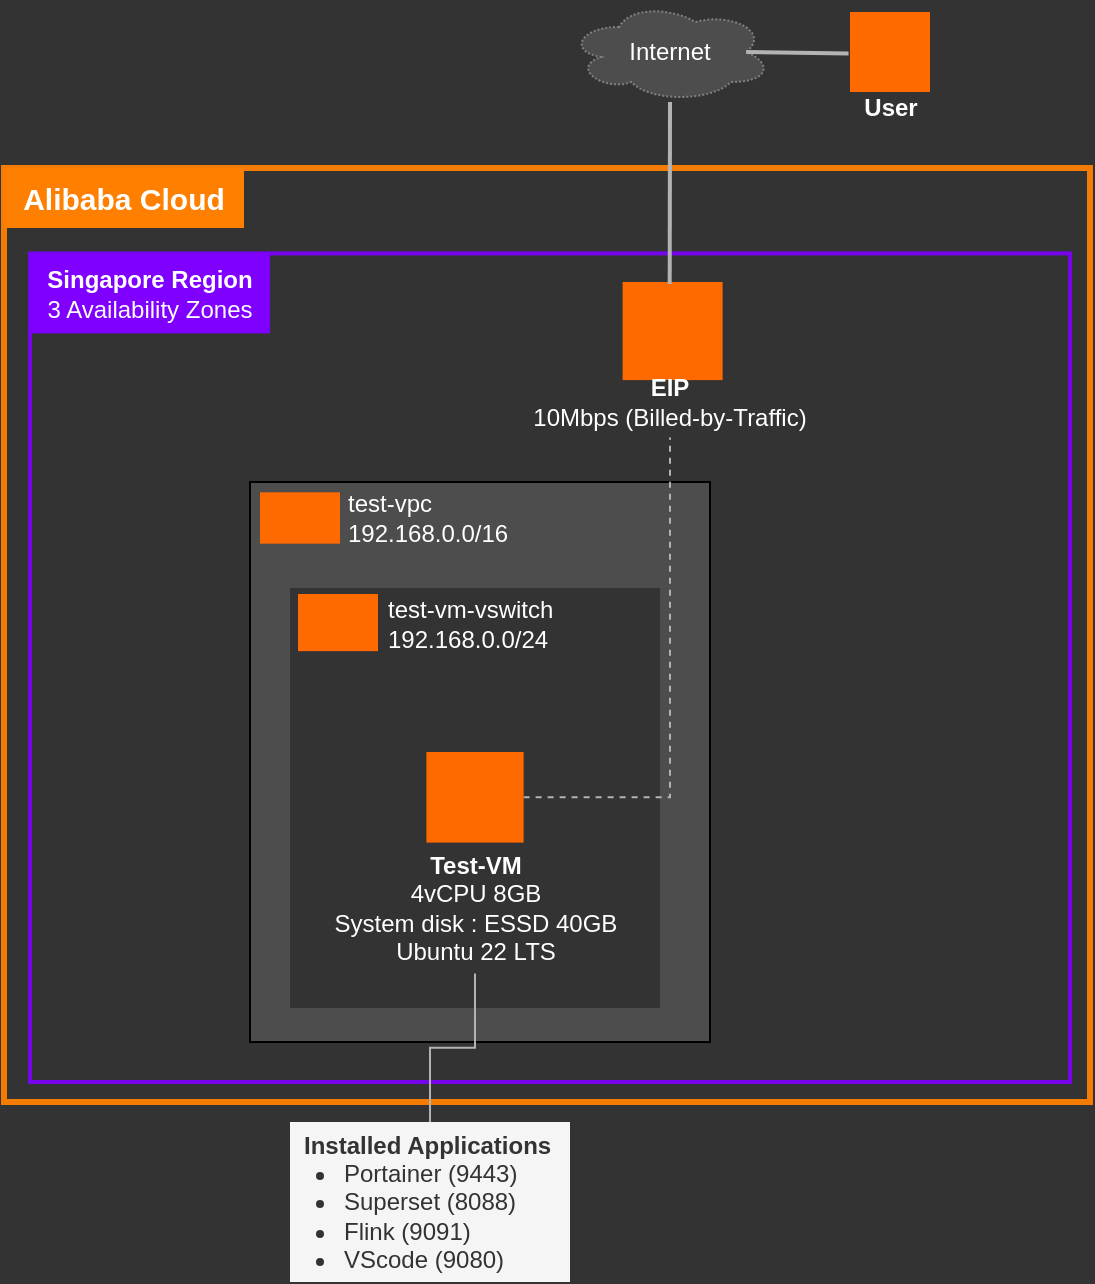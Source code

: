 <mxfile version="26.0.2">
  <diagram name="Page-1" id="REYOmYMD6zcS9xZGb4ue">
    <mxGraphModel dx="2045" dy="1831" grid="1" gridSize="10" guides="1" tooltips="1" connect="1" arrows="1" fold="1" page="1" pageScale="1" pageWidth="850" pageHeight="1100" background="#333333" math="0" shadow="0">
      <root>
        <mxCell id="0" />
        <mxCell id="1" parent="0" />
        <mxCell id="hx2MEx2DhZW_C_vtA6Iy-73" value="" style="rounded=0;whiteSpace=wrap;html=1;strokeWidth=3;strokeColor=#FF8000;opacity=95;fillColor=none;" vertex="1" parent="1">
          <mxGeometry x="-143" y="33" width="543" height="467" as="geometry" />
        </mxCell>
        <mxCell id="hx2MEx2DhZW_C_vtA6Iy-74" value="" style="rounded=0;whiteSpace=wrap;html=1;strokeWidth=2;opacity=90;fillColor=none;strokeColor=#7F00FF;" vertex="1" parent="1">
          <mxGeometry x="-130" y="75.7" width="520" height="414.3" as="geometry" />
        </mxCell>
        <mxCell id="hx2MEx2DhZW_C_vtA6Iy-3" value="" style="rounded=0;whiteSpace=wrap;html=1;fillColor=#4D4D4D;fontColor=#1A1A1A;strokeColor=default;" vertex="1" parent="1">
          <mxGeometry x="-20" y="190" width="230" height="280" as="geometry" />
        </mxCell>
        <mxCell id="hx2MEx2DhZW_C_vtA6Iy-6" value="" style="rounded=0;whiteSpace=wrap;html=1;fillColor=#333333;fontColor=#4D4D4D;strokeColor=none;" vertex="1" parent="1">
          <mxGeometry y="243" width="185" height="210" as="geometry" />
        </mxCell>
        <mxCell id="hx2MEx2DhZW_C_vtA6Iy-75" value="&lt;b&gt;Singapore Region&lt;/b&gt;&lt;div&gt;3 Availability Zones&lt;/div&gt;" style="rounded=0;whiteSpace=wrap;html=1;fillColor=#7F00FF;strokeColor=none;fontColor=#FFFFFF;" vertex="1" parent="1">
          <mxGeometry x="-130" y="75.7" width="120" height="40" as="geometry" />
        </mxCell>
        <mxCell id="hx2MEx2DhZW_C_vtA6Iy-76" value="&lt;b&gt;Alibaba Cloud&lt;/b&gt;" style="rounded=0;whiteSpace=wrap;html=1;fillColor=#FF8000;strokeColor=none;fontColor=#FFFFFF;fontSize=15;" vertex="1" parent="1">
          <mxGeometry x="-143" y="33" width="120" height="30" as="geometry" />
        </mxCell>
        <mxCell id="hx2MEx2DhZW_C_vtA6Iy-4" value="" style="points=[];aspect=fixed;html=1;align=center;shadow=0;dashed=0;fillColor=#FF6A00;strokeColor=none;shape=mxgraph.alibaba_cloud.vpc_virtual_private_cloud;" vertex="1" parent="1">
          <mxGeometry x="-15" y="195.16" width="40" height="25.68" as="geometry" />
        </mxCell>
        <mxCell id="hx2MEx2DhZW_C_vtA6Iy-5" value="test-vpc&lt;br&gt;&lt;div&gt;192.168.0.0/16&lt;/div&gt;" style="text;html=1;align=left;verticalAlign=middle;whiteSpace=wrap;rounded=0;fontColor=#FFFFFF;" vertex="1" parent="1">
          <mxGeometry x="27" y="193.0" width="83" height="30" as="geometry" />
        </mxCell>
        <mxCell id="hx2MEx2DhZW_C_vtA6Iy-7" value="" style="points=[];aspect=fixed;html=1;align=center;shadow=0;dashed=0;fillColor=#FF6A00;strokeColor=none;shape=mxgraph.alibaba_cloud.vswitch;" vertex="1" parent="1">
          <mxGeometry x="4" y="246.0" width="40" height="28.57" as="geometry" />
        </mxCell>
        <mxCell id="hx2MEx2DhZW_C_vtA6Iy-8" value="test-vm-vswitch&lt;br&gt;&lt;div&gt;192.168.0.0/24&lt;/div&gt;" style="text;html=1;align=left;verticalAlign=middle;whiteSpace=wrap;rounded=0;fontColor=#FFFFFF;" vertex="1" parent="1">
          <mxGeometry x="47" y="246" width="128" height="30" as="geometry" />
        </mxCell>
        <mxCell id="hx2MEx2DhZW_C_vtA6Iy-78" style="edgeStyle=orthogonalEdgeStyle;rounded=0;orthogonalLoop=1;jettySize=auto;html=1;endArrow=none;endFill=0;strokeWidth=1;dashed=1;strokeColor=#B3B3B3;" edge="1" parent="1" source="hx2MEx2DhZW_C_vtA6Iy-1" target="hx2MEx2DhZW_C_vtA6Iy-77">
          <mxGeometry relative="1" as="geometry" />
        </mxCell>
        <mxCell id="hx2MEx2DhZW_C_vtA6Iy-1" value="" style="points=[];aspect=fixed;html=1;align=center;shadow=0;dashed=0;fillColor=#FF6A00;strokeColor=none;shape=mxgraph.alibaba_cloud.ecs_elastic_compute_service;" vertex="1" parent="1">
          <mxGeometry x="68.2" y="325" width="48.6" height="45.3" as="geometry" />
        </mxCell>
        <mxCell id="hx2MEx2DhZW_C_vtA6Iy-2" value="&lt;b&gt;Test-VM&lt;/b&gt;&lt;div&gt;4vCPU 8GB&lt;/div&gt;&lt;div&gt;System disk : ESSD 40GB&lt;/div&gt;&lt;div&gt;Ubuntu 22 LTS&lt;/div&gt;" style="text;html=1;align=center;verticalAlign=middle;whiteSpace=wrap;rounded=0;fontColor=#FFFFFF;" vertex="1" parent="1">
          <mxGeometry x="15.72" y="371" width="153.55" height="64.7" as="geometry" />
        </mxCell>
        <mxCell id="hx2MEx2DhZW_C_vtA6Iy-71" style="edgeStyle=orthogonalEdgeStyle;rounded=0;orthogonalLoop=1;jettySize=auto;html=1;entryX=0.5;entryY=1;entryDx=0;entryDy=0;endArrow=none;endFill=0;strokeColor=#B3B3B3;strokeWidth=1;" edge="1" parent="1" source="hx2MEx2DhZW_C_vtA6Iy-70" target="hx2MEx2DhZW_C_vtA6Iy-2">
          <mxGeometry relative="1" as="geometry" />
        </mxCell>
        <mxCell id="hx2MEx2DhZW_C_vtA6Iy-70" value="&lt;div&gt;&lt;b&gt;Installed Applications&lt;/b&gt;&lt;/div&gt;&lt;ul style=&quot;padding-left: 20px; margin-top: 0px; margin-bottom: 0px;&quot;&gt;&lt;li&gt;Portainer (9443)&lt;br&gt;&lt;/li&gt;&lt;li&gt;Superset (8088)&lt;br&gt;&lt;/li&gt;&lt;li&gt;Flink (9091)&lt;br&gt;&lt;/li&gt;&lt;li&gt;VScode (9080)&lt;br&gt;&lt;/li&gt;&lt;/ul&gt;" style="rounded=0;whiteSpace=wrap;html=1;fillColor=#f5f5f5;fontColor=#333333;strokeColor=none;align=left;spacingLeft=5;" vertex="1" parent="1">
          <mxGeometry y="510" width="140" height="80" as="geometry" />
        </mxCell>
        <mxCell id="hx2MEx2DhZW_C_vtA6Iy-72" value="" style="points=[];aspect=fixed;html=1;align=center;shadow=0;dashed=0;fillColor=#FF6A00;strokeColor=none;shape=mxgraph.alibaba_cloud.eip_elastic_ip_address;" vertex="1" parent="1">
          <mxGeometry x="166.3" y="90" width="50" height="49.05" as="geometry" />
        </mxCell>
        <mxCell id="hx2MEx2DhZW_C_vtA6Iy-77" value="&lt;b&gt;EIP&lt;/b&gt;&lt;div&gt;10Mbps (Billed-by-Traffic)&lt;/div&gt;" style="text;html=1;align=center;verticalAlign=middle;whiteSpace=wrap;rounded=0;fontColor=#FFFFFF;" vertex="1" parent="1">
          <mxGeometry x="120.0" y="133" width="140" height="34.7" as="geometry" />
        </mxCell>
        <mxCell id="hx2MEx2DhZW_C_vtA6Iy-79" value="" style="points=[];aspect=fixed;html=1;align=center;shadow=0;dashed=0;fillColor=#FF6A00;strokeColor=none;shape=mxgraph.alibaba_cloud.user;" vertex="1" parent="1">
          <mxGeometry x="280" y="-45" width="40" height="40" as="geometry" />
        </mxCell>
        <mxCell id="hx2MEx2DhZW_C_vtA6Iy-80" value="&lt;b&gt;User&lt;/b&gt;" style="text;html=1;align=center;verticalAlign=middle;whiteSpace=wrap;rounded=0;fontColor=#FFFFFF;" vertex="1" parent="1">
          <mxGeometry x="280.65" y="-7" width="38.7" height="20" as="geometry" />
        </mxCell>
        <mxCell id="hx2MEx2DhZW_C_vtA6Iy-81" value="Internet" style="ellipse;shape=cloud;whiteSpace=wrap;html=1;dashed=1;dashPattern=1 1;fillColor=#4D4D4D;fontColor=#FFFFFF;strokeColor=#808080;" vertex="1" parent="1">
          <mxGeometry x="139.25" y="-50" width="101.5" height="50" as="geometry" />
        </mxCell>
        <mxCell id="hx2MEx2DhZW_C_vtA6Iy-82" style="edgeStyle=none;curved=1;rounded=0;orthogonalLoop=1;jettySize=auto;html=1;entryX=0.471;entryY=0.02;entryDx=0;entryDy=0;entryPerimeter=0;fontSize=12;startSize=8;endSize=8;endArrow=none;endFill=0;strokeWidth=2;strokeColor=#B3B3B3;" edge="1" parent="1" source="hx2MEx2DhZW_C_vtA6Iy-81" target="hx2MEx2DhZW_C_vtA6Iy-72">
          <mxGeometry relative="1" as="geometry" />
        </mxCell>
        <mxCell id="hx2MEx2DhZW_C_vtA6Iy-83" style="edgeStyle=none;curved=1;rounded=0;orthogonalLoop=1;jettySize=auto;html=1;entryX=-0.018;entryY=0.518;entryDx=0;entryDy=0;entryPerimeter=0;fontSize=12;startSize=8;endSize=8;exitX=0.875;exitY=0.5;exitDx=0;exitDy=0;exitPerimeter=0;endArrow=none;endFill=0;strokeWidth=2;strokeColor=#B3B3B3;" edge="1" parent="1" source="hx2MEx2DhZW_C_vtA6Iy-81" target="hx2MEx2DhZW_C_vtA6Iy-79">
          <mxGeometry relative="1" as="geometry">
            <mxPoint x="250" y="-50" as="sourcePoint" />
          </mxGeometry>
        </mxCell>
      </root>
    </mxGraphModel>
  </diagram>
</mxfile>
